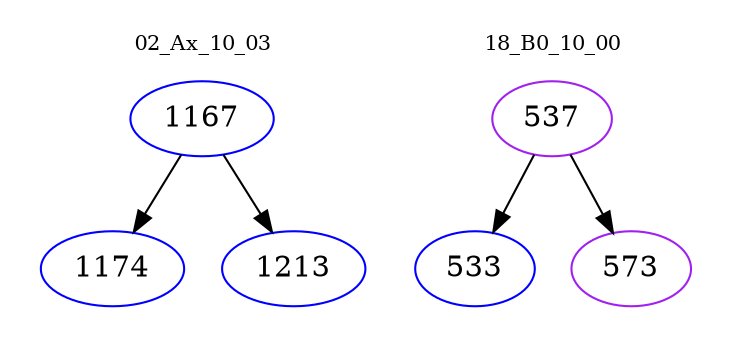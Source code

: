 digraph{
subgraph cluster_0 {
color = white
label = "02_Ax_10_03";
fontsize=10;
T0_1167 [label="1167", color="blue"]
T0_1167 -> T0_1174 [color="black"]
T0_1174 [label="1174", color="blue"]
T0_1167 -> T0_1213 [color="black"]
T0_1213 [label="1213", color="blue"]
}
subgraph cluster_1 {
color = white
label = "18_B0_10_00";
fontsize=10;
T1_537 [label="537", color="purple"]
T1_537 -> T1_533 [color="black"]
T1_533 [label="533", color="blue"]
T1_537 -> T1_573 [color="black"]
T1_573 [label="573", color="purple"]
}
}

